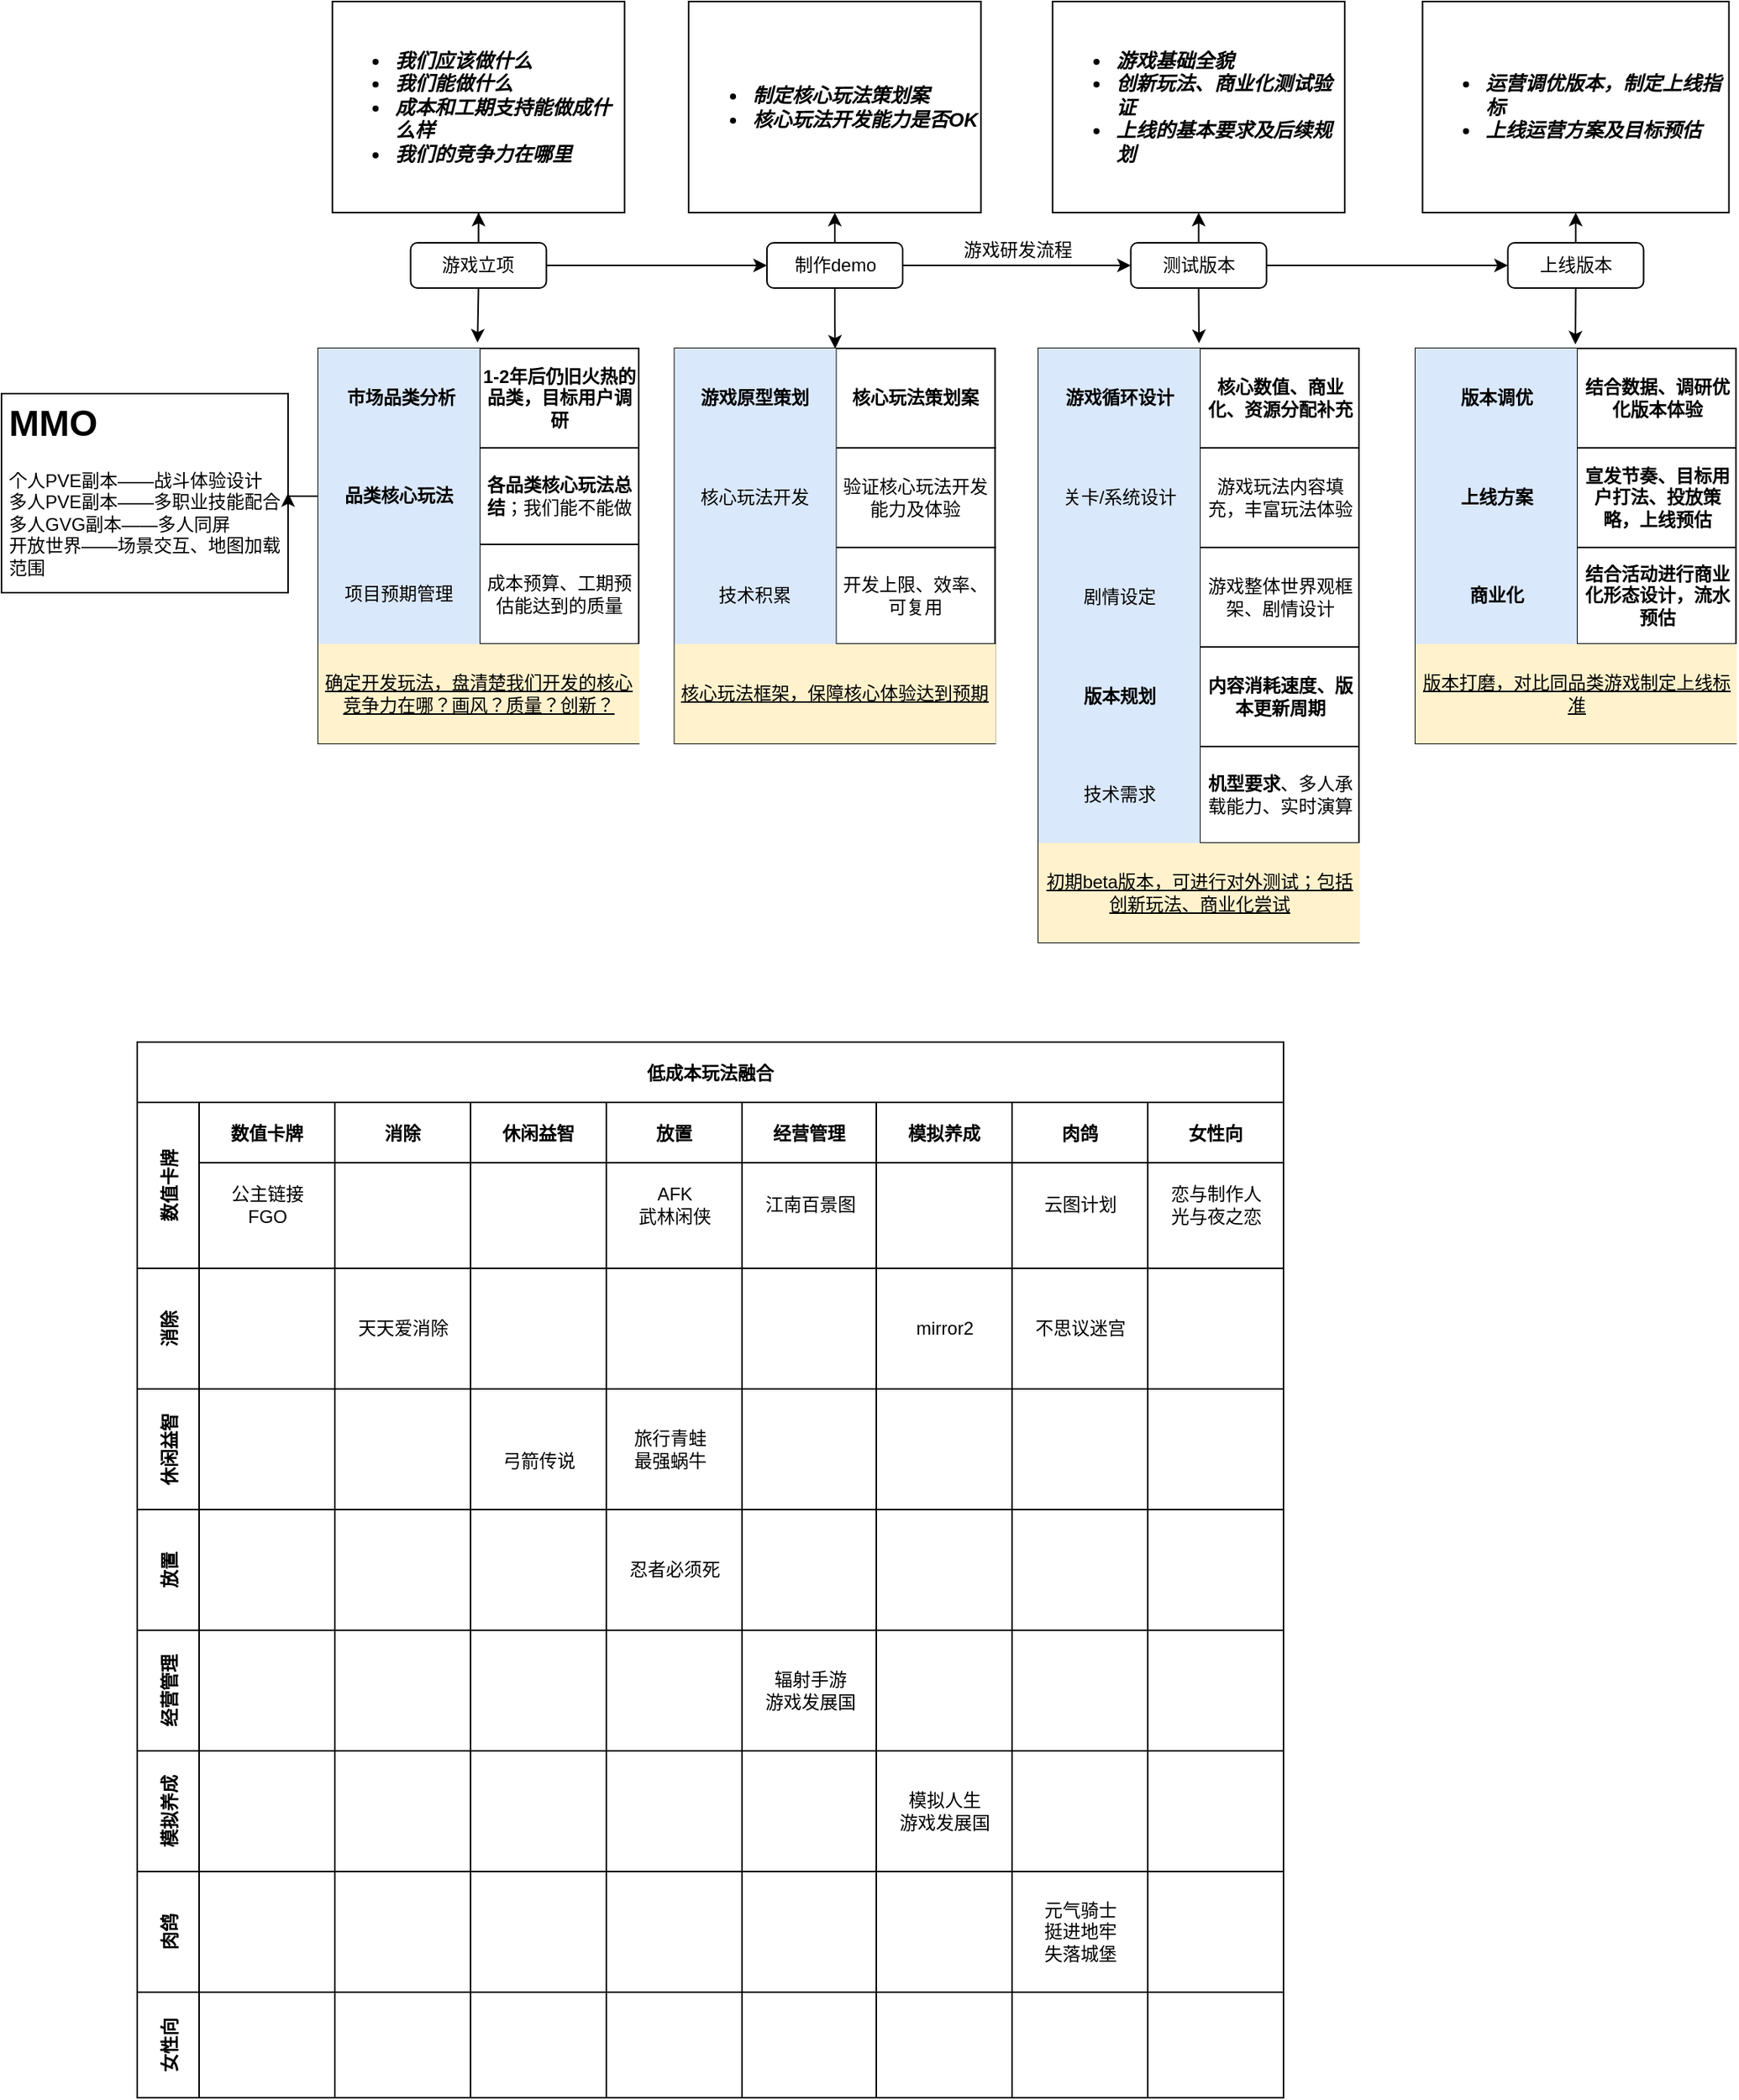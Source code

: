 <mxfile version="17.4.6" type="github">
  <diagram id="2WVnzMi29hjiY_BOukuQ" name="Page-1">
    <mxGraphModel dx="1038" dy="547" grid="1" gridSize="10" guides="1" tooltips="1" connect="1" arrows="0" fold="1" page="1" pageScale="1" pageWidth="1654" pageHeight="2336" math="0" shadow="0">
      <root>
        <mxCell id="0" />
        <mxCell id="1" parent="0" />
        <mxCell id="ogIsCl1URO6krtaQm-VF-1" value="游戏研发流程" style="text;html=1;strokeColor=none;fillColor=none;align=center;verticalAlign=middle;whiteSpace=wrap;rounded=0;" parent="1" vertex="1">
          <mxGeometry x="688.75" y="530" width="90" height="30" as="geometry" />
        </mxCell>
        <mxCell id="ogIsCl1URO6krtaQm-VF-5" value="" style="edgeStyle=orthogonalEdgeStyle;rounded=0;orthogonalLoop=1;jettySize=auto;html=1;" parent="1" source="ogIsCl1URO6krtaQm-VF-2" target="ogIsCl1URO6krtaQm-VF-4" edge="1">
          <mxGeometry relative="1" as="geometry" />
        </mxCell>
        <mxCell id="ogIsCl1URO6krtaQm-VF-36" style="edgeStyle=orthogonalEdgeStyle;rounded=0;orthogonalLoop=1;jettySize=auto;html=1;exitX=0.5;exitY=1;exitDx=0;exitDy=0;entryX=0.497;entryY=-0.058;entryDx=0;entryDy=0;entryPerimeter=0;" parent="1" source="ogIsCl1URO6krtaQm-VF-2" target="ogIsCl1URO6krtaQm-VF-13" edge="1">
          <mxGeometry relative="1" as="geometry" />
        </mxCell>
        <mxCell id="ogIsCl1URO6krtaQm-VF-103" style="edgeStyle=orthogonalEdgeStyle;rounded=0;orthogonalLoop=1;jettySize=auto;html=1;exitX=0.5;exitY=0;exitDx=0;exitDy=0;fontSize=13;" parent="1" source="ogIsCl1URO6krtaQm-VF-2" target="ogIsCl1URO6krtaQm-VF-99" edge="1">
          <mxGeometry relative="1" as="geometry" />
        </mxCell>
        <mxCell id="ogIsCl1URO6krtaQm-VF-2" value="游戏立项" style="rounded=1;whiteSpace=wrap;html=1;" parent="1" vertex="1">
          <mxGeometry x="331.25" y="540" width="90" height="30" as="geometry" />
        </mxCell>
        <mxCell id="ogIsCl1URO6krtaQm-VF-7" value="" style="edgeStyle=orthogonalEdgeStyle;rounded=0;orthogonalLoop=1;jettySize=auto;html=1;" parent="1" source="ogIsCl1URO6krtaQm-VF-4" target="ogIsCl1URO6krtaQm-VF-6" edge="1">
          <mxGeometry relative="1" as="geometry" />
        </mxCell>
        <mxCell id="ogIsCl1URO6krtaQm-VF-96" style="edgeStyle=orthogonalEdgeStyle;rounded=0;orthogonalLoop=1;jettySize=auto;html=1;exitX=0.5;exitY=1;exitDx=0;exitDy=0;entryX=0.501;entryY=0.003;entryDx=0;entryDy=0;entryPerimeter=0;" parent="1" source="ogIsCl1URO6krtaQm-VF-4" target="ogIsCl1URO6krtaQm-VF-55" edge="1">
          <mxGeometry relative="1" as="geometry" />
        </mxCell>
        <mxCell id="ogIsCl1URO6krtaQm-VF-104" style="edgeStyle=orthogonalEdgeStyle;rounded=0;orthogonalLoop=1;jettySize=auto;html=1;exitX=0.5;exitY=0;exitDx=0;exitDy=0;entryX=0.5;entryY=1;entryDx=0;entryDy=0;fontSize=13;" parent="1" source="ogIsCl1URO6krtaQm-VF-4" target="ogIsCl1URO6krtaQm-VF-100" edge="1">
          <mxGeometry relative="1" as="geometry" />
        </mxCell>
        <mxCell id="ogIsCl1URO6krtaQm-VF-4" value="制作demo" style="rounded=1;whiteSpace=wrap;html=1;" parent="1" vertex="1">
          <mxGeometry x="567.5" y="540" width="90" height="30" as="geometry" />
        </mxCell>
        <mxCell id="ogIsCl1URO6krtaQm-VF-9" value="" style="edgeStyle=orthogonalEdgeStyle;rounded=0;orthogonalLoop=1;jettySize=auto;html=1;" parent="1" source="ogIsCl1URO6krtaQm-VF-6" target="ogIsCl1URO6krtaQm-VF-8" edge="1">
          <mxGeometry relative="1" as="geometry" />
        </mxCell>
        <mxCell id="ogIsCl1URO6krtaQm-VF-97" style="edgeStyle=orthogonalEdgeStyle;rounded=0;orthogonalLoop=1;jettySize=auto;html=1;exitX=0.5;exitY=1;exitDx=0;exitDy=0;entryX=0.501;entryY=-0.052;entryDx=0;entryDy=0;entryPerimeter=0;" parent="1" source="ogIsCl1URO6krtaQm-VF-6" target="ogIsCl1URO6krtaQm-VF-59" edge="1">
          <mxGeometry relative="1" as="geometry" />
        </mxCell>
        <mxCell id="ogIsCl1URO6krtaQm-VF-106" style="edgeStyle=orthogonalEdgeStyle;rounded=0;orthogonalLoop=1;jettySize=auto;html=1;exitX=0.5;exitY=0;exitDx=0;exitDy=0;entryX=0.5;entryY=1;entryDx=0;entryDy=0;fontSize=13;" parent="1" source="ogIsCl1URO6krtaQm-VF-6" target="ogIsCl1URO6krtaQm-VF-101" edge="1">
          <mxGeometry relative="1" as="geometry" />
        </mxCell>
        <mxCell id="ogIsCl1URO6krtaQm-VF-6" value="测试版本" style="rounded=1;whiteSpace=wrap;html=1;" parent="1" vertex="1">
          <mxGeometry x="808.75" y="540" width="90" height="30" as="geometry" />
        </mxCell>
        <mxCell id="ogIsCl1URO6krtaQm-VF-98" style="edgeStyle=orthogonalEdgeStyle;rounded=0;orthogonalLoop=1;jettySize=auto;html=1;exitX=0.5;exitY=1;exitDx=0;exitDy=0;entryX=0.499;entryY=-0.039;entryDx=0;entryDy=0;entryPerimeter=0;" parent="1" source="ogIsCl1URO6krtaQm-VF-8" target="ogIsCl1URO6krtaQm-VF-75" edge="1">
          <mxGeometry relative="1" as="geometry" />
        </mxCell>
        <mxCell id="ogIsCl1URO6krtaQm-VF-107" style="edgeStyle=orthogonalEdgeStyle;rounded=0;orthogonalLoop=1;jettySize=auto;html=1;exitX=0.5;exitY=0;exitDx=0;exitDy=0;entryX=0.5;entryY=1;entryDx=0;entryDy=0;fontSize=13;" parent="1" source="ogIsCl1URO6krtaQm-VF-8" target="ogIsCl1URO6krtaQm-VF-102" edge="1">
          <mxGeometry relative="1" as="geometry" />
        </mxCell>
        <mxCell id="ogIsCl1URO6krtaQm-VF-8" value="上线版本" style="rounded=1;whiteSpace=wrap;html=1;" parent="1" vertex="1">
          <mxGeometry x="1058.75" y="540" width="90" height="30" as="geometry" />
        </mxCell>
        <mxCell id="ogIsCl1URO6krtaQm-VF-12" value="" style="shape=table;html=1;whiteSpace=wrap;startSize=0;container=1;collapsible=0;childLayout=tableLayout;gradientColor=none;" parent="1" vertex="1">
          <mxGeometry x="270" y="610" width="212.5" height="262" as="geometry" />
        </mxCell>
        <mxCell id="ogIsCl1URO6krtaQm-VF-13" value="" style="shape=tableRow;horizontal=0;startSize=0;swimlaneHead=0;swimlaneBody=0;top=0;left=0;bottom=0;right=0;collapsible=0;dropTarget=0;fillColor=none;points=[[0,0.5],[1,0.5]];portConstraint=eastwest;" parent="ogIsCl1URO6krtaQm-VF-12" vertex="1">
          <mxGeometry width="212.5" height="66" as="geometry" />
        </mxCell>
        <mxCell id="ogIsCl1URO6krtaQm-VF-14" value="&amp;nbsp;市场品类分析" style="shape=partialRectangle;html=1;whiteSpace=wrap;connectable=0;fillColor=#dae8fc;top=0;left=0;bottom=0;right=0;overflow=hidden;strokeColor=#6c8ebf;fontStyle=1" parent="ogIsCl1URO6krtaQm-VF-13" vertex="1">
          <mxGeometry width="107" height="66" as="geometry">
            <mxRectangle width="107" height="66" as="alternateBounds" />
          </mxGeometry>
        </mxCell>
        <mxCell id="ogIsCl1URO6krtaQm-VF-15" value="1-2年后仍旧火热的品类，目标用户调研" style="shape=partialRectangle;html=1;whiteSpace=wrap;connectable=0;fillColor=none;top=0;left=0;bottom=0;right=0;overflow=hidden;fontStyle=1" parent="ogIsCl1URO6krtaQm-VF-13" vertex="1">
          <mxGeometry x="107" width="106" height="66" as="geometry">
            <mxRectangle width="106" height="66" as="alternateBounds" />
          </mxGeometry>
        </mxCell>
        <mxCell id="ogIsCl1URO6krtaQm-VF-17" value="" style="shape=tableRow;horizontal=0;startSize=0;swimlaneHead=0;swimlaneBody=0;top=0;left=0;bottom=0;right=0;collapsible=0;dropTarget=0;fillColor=none;points=[[0,0.5],[1,0.5]];portConstraint=eastwest;" parent="ogIsCl1URO6krtaQm-VF-12" vertex="1">
          <mxGeometry y="66" width="212.5" height="64" as="geometry" />
        </mxCell>
        <mxCell id="ogIsCl1URO6krtaQm-VF-18" value="&lt;b&gt;品类核心玩法&lt;/b&gt;" style="shape=partialRectangle;html=1;whiteSpace=wrap;connectable=0;fillColor=#dae8fc;top=0;left=0;bottom=0;right=0;overflow=hidden;strokeColor=#6c8ebf;" parent="ogIsCl1URO6krtaQm-VF-17" vertex="1">
          <mxGeometry width="107" height="64" as="geometry">
            <mxRectangle width="107" height="64" as="alternateBounds" />
          </mxGeometry>
        </mxCell>
        <mxCell id="ogIsCl1URO6krtaQm-VF-19" value="&lt;b&gt;各品类核心玩法总结&lt;/b&gt;；我们能不能做" style="shape=partialRectangle;html=1;whiteSpace=wrap;connectable=0;fillColor=none;top=0;left=0;bottom=0;right=0;overflow=hidden;" parent="ogIsCl1URO6krtaQm-VF-17" vertex="1">
          <mxGeometry x="107" width="106" height="64" as="geometry">
            <mxRectangle width="106" height="64" as="alternateBounds" />
          </mxGeometry>
        </mxCell>
        <mxCell id="ogIsCl1URO6krtaQm-VF-51" style="shape=tableRow;horizontal=0;startSize=0;swimlaneHead=0;swimlaneBody=0;top=0;left=0;bottom=0;right=0;collapsible=0;dropTarget=0;fillColor=none;points=[[0,0.5],[1,0.5]];portConstraint=eastwest;" parent="ogIsCl1URO6krtaQm-VF-12" vertex="1">
          <mxGeometry y="130" width="212.5" height="66" as="geometry" />
        </mxCell>
        <mxCell id="ogIsCl1URO6krtaQm-VF-52" value="项目预期管理" style="shape=partialRectangle;html=1;whiteSpace=wrap;connectable=0;fillColor=#dae8fc;top=0;left=0;bottom=0;right=0;overflow=hidden;strokeColor=#6c8ebf;" parent="ogIsCl1URO6krtaQm-VF-51" vertex="1">
          <mxGeometry width="107" height="66" as="geometry">
            <mxRectangle width="107" height="66" as="alternateBounds" />
          </mxGeometry>
        </mxCell>
        <mxCell id="ogIsCl1URO6krtaQm-VF-53" value="成本预算、工期预估能达到的质量" style="shape=partialRectangle;html=1;whiteSpace=wrap;connectable=0;fillColor=none;top=0;left=0;bottom=0;right=0;overflow=hidden;" parent="ogIsCl1URO6krtaQm-VF-51" vertex="1">
          <mxGeometry x="107" width="106" height="66" as="geometry">
            <mxRectangle width="106" height="66" as="alternateBounds" />
          </mxGeometry>
        </mxCell>
        <mxCell id="ogIsCl1URO6krtaQm-VF-47" style="shape=tableRow;horizontal=0;startSize=0;swimlaneHead=0;swimlaneBody=0;top=0;left=0;bottom=0;right=0;collapsible=0;dropTarget=0;fillColor=none;points=[[0,0.5],[1,0.5]];portConstraint=eastwest;" parent="ogIsCl1URO6krtaQm-VF-12" vertex="1">
          <mxGeometry y="196" width="212.5" height="66" as="geometry" />
        </mxCell>
        <mxCell id="ogIsCl1URO6krtaQm-VF-48" value="&lt;u&gt;确定开发玩法，盘清楚我们开发的核心竞争力在哪？画风？质量？创新？&lt;/u&gt;" style="shape=partialRectangle;html=1;whiteSpace=wrap;connectable=0;fillColor=#fff2cc;top=0;left=0;bottom=0;right=0;overflow=hidden;strokeColor=#d6b656;rowspan=1;colspan=2;" parent="ogIsCl1URO6krtaQm-VF-47" vertex="1">
          <mxGeometry width="213" height="66" as="geometry">
            <mxRectangle width="107" height="66" as="alternateBounds" />
          </mxGeometry>
        </mxCell>
        <mxCell id="ogIsCl1URO6krtaQm-VF-49" style="shape=partialRectangle;html=1;whiteSpace=wrap;connectable=0;fillColor=none;top=0;left=0;bottom=0;right=0;overflow=hidden;" parent="ogIsCl1URO6krtaQm-VF-47" vertex="1" visible="0">
          <mxGeometry x="107" width="106" height="66" as="geometry">
            <mxRectangle width="106" height="66" as="alternateBounds" />
          </mxGeometry>
        </mxCell>
        <mxCell id="ogIsCl1URO6krtaQm-VF-37" value="" style="shape=table;html=1;whiteSpace=wrap;startSize=0;container=1;collapsible=0;childLayout=tableLayout;gradientColor=none;" parent="1" vertex="1">
          <mxGeometry x="506.25" y="610" width="212.5" height="262" as="geometry" />
        </mxCell>
        <mxCell id="ogIsCl1URO6krtaQm-VF-55" style="shape=tableRow;horizontal=0;startSize=0;swimlaneHead=0;swimlaneBody=0;top=0;left=0;bottom=0;right=0;collapsible=0;dropTarget=0;fillColor=none;points=[[0,0.5],[1,0.5]];portConstraint=eastwest;" parent="ogIsCl1URO6krtaQm-VF-37" vertex="1">
          <mxGeometry width="212.5" height="66" as="geometry" />
        </mxCell>
        <mxCell id="ogIsCl1URO6krtaQm-VF-56" value="&lt;b&gt;游戏原型策划&lt;/b&gt;" style="shape=partialRectangle;html=1;whiteSpace=wrap;connectable=0;fillColor=#dae8fc;top=0;left=0;bottom=0;right=0;overflow=hidden;strokeColor=#6c8ebf;" parent="ogIsCl1URO6krtaQm-VF-55" vertex="1">
          <mxGeometry width="107" height="66" as="geometry">
            <mxRectangle width="107" height="66" as="alternateBounds" />
          </mxGeometry>
        </mxCell>
        <mxCell id="ogIsCl1URO6krtaQm-VF-57" value="&lt;b&gt;核心玩法策划案&lt;/b&gt;" style="shape=partialRectangle;html=1;whiteSpace=wrap;connectable=0;fillColor=none;top=0;left=0;bottom=0;right=0;overflow=hidden;" parent="ogIsCl1URO6krtaQm-VF-55" vertex="1">
          <mxGeometry x="107" width="106" height="66" as="geometry">
            <mxRectangle width="106" height="66" as="alternateBounds" />
          </mxGeometry>
        </mxCell>
        <mxCell id="ogIsCl1URO6krtaQm-VF-38" value="" style="shape=tableRow;horizontal=0;startSize=0;swimlaneHead=0;swimlaneBody=0;top=0;left=0;bottom=0;right=0;collapsible=0;dropTarget=0;fillColor=none;points=[[0,0.5],[1,0.5]];portConstraint=eastwest;" parent="ogIsCl1URO6krtaQm-VF-37" vertex="1">
          <mxGeometry y="66" width="212.5" height="66" as="geometry" />
        </mxCell>
        <mxCell id="ogIsCl1URO6krtaQm-VF-39" value="核心玩法开发" style="shape=partialRectangle;html=1;whiteSpace=wrap;connectable=0;fillColor=#dae8fc;top=0;left=0;bottom=0;right=0;overflow=hidden;strokeColor=#6c8ebf;" parent="ogIsCl1URO6krtaQm-VF-38" vertex="1">
          <mxGeometry width="107" height="66" as="geometry">
            <mxRectangle width="107" height="66" as="alternateBounds" />
          </mxGeometry>
        </mxCell>
        <mxCell id="ogIsCl1URO6krtaQm-VF-40" value="验证核心玩法开发能力及体验" style="shape=partialRectangle;html=1;whiteSpace=wrap;connectable=0;fillColor=none;top=0;left=0;bottom=0;right=0;overflow=hidden;" parent="ogIsCl1URO6krtaQm-VF-38" vertex="1">
          <mxGeometry x="107" width="106" height="66" as="geometry">
            <mxRectangle width="106" height="66" as="alternateBounds" />
          </mxGeometry>
        </mxCell>
        <mxCell id="ogIsCl1URO6krtaQm-VF-41" value="" style="shape=tableRow;horizontal=0;startSize=0;swimlaneHead=0;swimlaneBody=0;top=0;left=0;bottom=0;right=0;collapsible=0;dropTarget=0;fillColor=none;points=[[0,0.5],[1,0.5]];portConstraint=eastwest;" parent="ogIsCl1URO6krtaQm-VF-37" vertex="1">
          <mxGeometry y="132" width="212.5" height="64" as="geometry" />
        </mxCell>
        <mxCell id="ogIsCl1URO6krtaQm-VF-42" value="技术积累" style="shape=partialRectangle;html=1;whiteSpace=wrap;connectable=0;fillColor=#dae8fc;top=0;left=0;bottom=0;right=0;overflow=hidden;strokeColor=#6c8ebf;" parent="ogIsCl1URO6krtaQm-VF-41" vertex="1">
          <mxGeometry width="107" height="64" as="geometry">
            <mxRectangle width="107" height="64" as="alternateBounds" />
          </mxGeometry>
        </mxCell>
        <mxCell id="ogIsCl1URO6krtaQm-VF-43" value="开发上限、效率、可复用" style="shape=partialRectangle;html=1;whiteSpace=wrap;connectable=0;fillColor=none;top=0;left=0;bottom=0;right=0;overflow=hidden;" parent="ogIsCl1URO6krtaQm-VF-41" vertex="1">
          <mxGeometry x="107" width="106" height="64" as="geometry">
            <mxRectangle width="106" height="64" as="alternateBounds" />
          </mxGeometry>
        </mxCell>
        <mxCell id="ogIsCl1URO6krtaQm-VF-44" value="" style="shape=tableRow;horizontal=0;startSize=0;swimlaneHead=0;swimlaneBody=0;top=0;left=0;bottom=0;right=0;collapsible=0;dropTarget=0;fillColor=none;points=[[0,0.5],[1,0.5]];portConstraint=eastwest;" parent="ogIsCl1URO6krtaQm-VF-37" vertex="1">
          <mxGeometry y="196" width="212.5" height="66" as="geometry" />
        </mxCell>
        <mxCell id="ogIsCl1URO6krtaQm-VF-45" value="&lt;u&gt;核心玩法框架，保障核心体验达到预期&lt;/u&gt;" style="shape=partialRectangle;html=1;whiteSpace=wrap;connectable=0;fillColor=#fff2cc;top=0;left=0;bottom=0;right=0;overflow=hidden;strokeColor=#d6b656;rowspan=1;colspan=2;" parent="ogIsCl1URO6krtaQm-VF-44" vertex="1">
          <mxGeometry width="213" height="66" as="geometry">
            <mxRectangle width="107" height="66" as="alternateBounds" />
          </mxGeometry>
        </mxCell>
        <mxCell id="ogIsCl1URO6krtaQm-VF-46" value="" style="shape=partialRectangle;html=1;whiteSpace=wrap;connectable=0;fillColor=none;top=0;left=0;bottom=0;right=0;overflow=hidden;" parent="ogIsCl1URO6krtaQm-VF-44" vertex="1" visible="0">
          <mxGeometry x="107" width="106" height="66" as="geometry">
            <mxRectangle width="106" height="66" as="alternateBounds" />
          </mxGeometry>
        </mxCell>
        <mxCell id="ogIsCl1URO6krtaQm-VF-58" value="" style="shape=table;html=1;whiteSpace=wrap;startSize=0;container=1;collapsible=0;childLayout=tableLayout;gradientColor=none;" parent="1" vertex="1">
          <mxGeometry x="747.51" y="610" width="212.5" height="394" as="geometry" />
        </mxCell>
        <mxCell id="ogIsCl1URO6krtaQm-VF-59" style="shape=tableRow;horizontal=0;startSize=0;swimlaneHead=0;swimlaneBody=0;top=0;left=0;bottom=0;right=0;collapsible=0;dropTarget=0;fillColor=none;points=[[0,0.5],[1,0.5]];portConstraint=eastwest;fontStyle=1" parent="ogIsCl1URO6krtaQm-VF-58" vertex="1">
          <mxGeometry width="212.5" height="66" as="geometry" />
        </mxCell>
        <mxCell id="ogIsCl1URO6krtaQm-VF-60" value="&lt;b&gt;游戏循环设计&lt;/b&gt;" style="shape=partialRectangle;html=1;whiteSpace=wrap;connectable=0;fillColor=#dae8fc;top=0;left=0;bottom=0;right=0;overflow=hidden;strokeColor=#6c8ebf;" parent="ogIsCl1URO6krtaQm-VF-59" vertex="1">
          <mxGeometry width="107" height="66" as="geometry">
            <mxRectangle width="107" height="66" as="alternateBounds" />
          </mxGeometry>
        </mxCell>
        <mxCell id="ogIsCl1URO6krtaQm-VF-61" value="&lt;b&gt;核心数值、商业化、资源分配补充&lt;/b&gt;" style="shape=partialRectangle;html=1;whiteSpace=wrap;connectable=0;fillColor=none;top=0;left=0;bottom=0;right=0;overflow=hidden;" parent="ogIsCl1URO6krtaQm-VF-59" vertex="1">
          <mxGeometry x="107" width="106" height="66" as="geometry">
            <mxRectangle width="106" height="66" as="alternateBounds" />
          </mxGeometry>
        </mxCell>
        <mxCell id="jGIM9rKtjmwTjKUxYOIV-2" style="shape=tableRow;horizontal=0;startSize=0;swimlaneHead=0;swimlaneBody=0;top=0;left=0;bottom=0;right=0;collapsible=0;dropTarget=0;fillColor=none;points=[[0,0.5],[1,0.5]];portConstraint=eastwest;fontStyle=1" parent="ogIsCl1URO6krtaQm-VF-58" vertex="1">
          <mxGeometry y="66" width="212.5" height="66" as="geometry" />
        </mxCell>
        <mxCell id="jGIM9rKtjmwTjKUxYOIV-3" value="关卡/系统设计" style="shape=partialRectangle;html=1;whiteSpace=wrap;connectable=0;fillColor=#dae8fc;top=0;left=0;bottom=0;right=0;overflow=hidden;strokeColor=#6c8ebf;" parent="jGIM9rKtjmwTjKUxYOIV-2" vertex="1">
          <mxGeometry width="107" height="66" as="geometry">
            <mxRectangle width="107" height="66" as="alternateBounds" />
          </mxGeometry>
        </mxCell>
        <mxCell id="jGIM9rKtjmwTjKUxYOIV-4" value="游戏玩法内容填充，丰富玩法体验" style="shape=partialRectangle;html=1;whiteSpace=wrap;connectable=0;fillColor=none;top=0;left=0;bottom=0;right=0;overflow=hidden;" parent="jGIM9rKtjmwTjKUxYOIV-2" vertex="1">
          <mxGeometry x="107" width="106" height="66" as="geometry">
            <mxRectangle width="106" height="66" as="alternateBounds" />
          </mxGeometry>
        </mxCell>
        <mxCell id="ogIsCl1URO6krtaQm-VF-71" style="shape=tableRow;horizontal=0;startSize=0;swimlaneHead=0;swimlaneBody=0;top=0;left=0;bottom=0;right=0;collapsible=0;dropTarget=0;fillColor=none;points=[[0,0.5],[1,0.5]];portConstraint=eastwest;" parent="ogIsCl1URO6krtaQm-VF-58" vertex="1">
          <mxGeometry y="132" width="212.5" height="66" as="geometry" />
        </mxCell>
        <mxCell id="ogIsCl1URO6krtaQm-VF-72" value="剧情设定" style="shape=partialRectangle;html=1;whiteSpace=wrap;connectable=0;fillColor=#dae8fc;top=0;left=0;bottom=0;right=0;overflow=hidden;strokeColor=#6c8ebf;" parent="ogIsCl1URO6krtaQm-VF-71" vertex="1">
          <mxGeometry width="107" height="66" as="geometry">
            <mxRectangle width="107" height="66" as="alternateBounds" />
          </mxGeometry>
        </mxCell>
        <mxCell id="ogIsCl1URO6krtaQm-VF-73" value="游戏整体世界观框架、剧情设计" style="shape=partialRectangle;html=1;whiteSpace=wrap;connectable=0;fillColor=none;top=0;left=0;bottom=0;right=0;overflow=hidden;" parent="ogIsCl1URO6krtaQm-VF-71" vertex="1">
          <mxGeometry x="107" width="106" height="66" as="geometry">
            <mxRectangle width="106" height="66" as="alternateBounds" />
          </mxGeometry>
        </mxCell>
        <mxCell id="ogIsCl1URO6krtaQm-VF-62" value="" style="shape=tableRow;horizontal=0;startSize=0;swimlaneHead=0;swimlaneBody=0;top=0;left=0;bottom=0;right=0;collapsible=0;dropTarget=0;fillColor=none;points=[[0,0.5],[1,0.5]];portConstraint=eastwest;" parent="ogIsCl1URO6krtaQm-VF-58" vertex="1">
          <mxGeometry y="198" width="212.5" height="66" as="geometry" />
        </mxCell>
        <mxCell id="ogIsCl1URO6krtaQm-VF-63" value="&lt;b&gt;版本规划&lt;/b&gt;" style="shape=partialRectangle;html=1;whiteSpace=wrap;connectable=0;fillColor=#dae8fc;top=0;left=0;bottom=0;right=0;overflow=hidden;strokeColor=#6c8ebf;" parent="ogIsCl1URO6krtaQm-VF-62" vertex="1">
          <mxGeometry width="107" height="66" as="geometry">
            <mxRectangle width="107" height="66" as="alternateBounds" />
          </mxGeometry>
        </mxCell>
        <mxCell id="ogIsCl1URO6krtaQm-VF-64" value="&lt;b&gt;内容消耗速度、版本更新周期&lt;/b&gt;" style="shape=partialRectangle;html=1;whiteSpace=wrap;connectable=0;fillColor=none;top=0;left=0;bottom=0;right=0;overflow=hidden;" parent="ogIsCl1URO6krtaQm-VF-62" vertex="1">
          <mxGeometry x="107" width="106" height="66" as="geometry">
            <mxRectangle width="106" height="66" as="alternateBounds" />
          </mxGeometry>
        </mxCell>
        <mxCell id="ogIsCl1URO6krtaQm-VF-65" value="" style="shape=tableRow;horizontal=0;startSize=0;swimlaneHead=0;swimlaneBody=0;top=0;left=0;bottom=0;right=0;collapsible=0;dropTarget=0;fillColor=none;points=[[0,0.5],[1,0.5]];portConstraint=eastwest;" parent="ogIsCl1URO6krtaQm-VF-58" vertex="1">
          <mxGeometry y="264" width="212.5" height="64" as="geometry" />
        </mxCell>
        <mxCell id="ogIsCl1URO6krtaQm-VF-66" value="技术需求" style="shape=partialRectangle;html=1;whiteSpace=wrap;connectable=0;fillColor=#dae8fc;top=0;left=0;bottom=0;right=0;overflow=hidden;strokeColor=#6c8ebf;" parent="ogIsCl1URO6krtaQm-VF-65" vertex="1">
          <mxGeometry width="107" height="64" as="geometry">
            <mxRectangle width="107" height="64" as="alternateBounds" />
          </mxGeometry>
        </mxCell>
        <mxCell id="ogIsCl1URO6krtaQm-VF-67" value="&lt;b&gt;机型要求&lt;/b&gt;、多人承载能力、实时演算" style="shape=partialRectangle;html=1;whiteSpace=wrap;connectable=0;fillColor=none;top=0;left=0;bottom=0;right=0;overflow=hidden;" parent="ogIsCl1URO6krtaQm-VF-65" vertex="1">
          <mxGeometry x="107" width="106" height="64" as="geometry">
            <mxRectangle width="106" height="64" as="alternateBounds" />
          </mxGeometry>
        </mxCell>
        <mxCell id="ogIsCl1URO6krtaQm-VF-68" value="" style="shape=tableRow;horizontal=0;startSize=0;swimlaneHead=0;swimlaneBody=0;top=0;left=0;bottom=0;right=0;collapsible=0;dropTarget=0;fillColor=none;points=[[0,0.5],[1,0.5]];portConstraint=eastwest;" parent="ogIsCl1URO6krtaQm-VF-58" vertex="1">
          <mxGeometry y="328" width="212.5" height="66" as="geometry" />
        </mxCell>
        <mxCell id="ogIsCl1URO6krtaQm-VF-69" value="&lt;u&gt;初期beta版本，可进行对外测试；包括创新玩法、商业化尝试&lt;/u&gt;" style="shape=partialRectangle;html=1;whiteSpace=wrap;connectable=0;fillColor=#fff2cc;top=0;left=0;bottom=0;right=0;overflow=hidden;strokeColor=#d6b656;rowspan=1;colspan=2;" parent="ogIsCl1URO6krtaQm-VF-68" vertex="1">
          <mxGeometry width="213" height="66" as="geometry">
            <mxRectangle width="107" height="66" as="alternateBounds" />
          </mxGeometry>
        </mxCell>
        <mxCell id="ogIsCl1URO6krtaQm-VF-70" value="" style="shape=partialRectangle;html=1;whiteSpace=wrap;connectable=0;fillColor=none;top=0;left=0;bottom=0;right=0;overflow=hidden;" parent="ogIsCl1URO6krtaQm-VF-68" vertex="1" visible="0">
          <mxGeometry x="107" width="106" height="66" as="geometry">
            <mxRectangle width="106" height="66" as="alternateBounds" />
          </mxGeometry>
        </mxCell>
        <mxCell id="ogIsCl1URO6krtaQm-VF-74" value="" style="shape=table;html=1;whiteSpace=wrap;startSize=0;container=1;collapsible=0;childLayout=tableLayout;gradientColor=none;" parent="1" vertex="1">
          <mxGeometry x="997.5" y="610" width="212.5" height="262" as="geometry" />
        </mxCell>
        <mxCell id="ogIsCl1URO6krtaQm-VF-75" style="shape=tableRow;horizontal=0;startSize=0;swimlaneHead=0;swimlaneBody=0;top=0;left=0;bottom=0;right=0;collapsible=0;dropTarget=0;fillColor=none;points=[[0,0.5],[1,0.5]];portConstraint=eastwest;" parent="ogIsCl1URO6krtaQm-VF-74" vertex="1">
          <mxGeometry width="212.5" height="66" as="geometry" />
        </mxCell>
        <mxCell id="ogIsCl1URO6krtaQm-VF-76" value="&lt;b&gt;版本调优&lt;/b&gt;" style="shape=partialRectangle;html=1;whiteSpace=wrap;connectable=0;fillColor=#dae8fc;top=0;left=0;bottom=0;right=0;overflow=hidden;strokeColor=#6c8ebf;" parent="ogIsCl1URO6krtaQm-VF-75" vertex="1">
          <mxGeometry width="107" height="66" as="geometry">
            <mxRectangle width="107" height="66" as="alternateBounds" />
          </mxGeometry>
        </mxCell>
        <mxCell id="ogIsCl1URO6krtaQm-VF-77" value="&lt;b&gt;结合数据、调研优化版本体验&lt;/b&gt;" style="shape=partialRectangle;html=1;whiteSpace=wrap;connectable=0;fillColor=none;top=0;left=0;bottom=0;right=0;overflow=hidden;" parent="ogIsCl1URO6krtaQm-VF-75" vertex="1">
          <mxGeometry x="107" width="106" height="66" as="geometry">
            <mxRectangle width="106" height="66" as="alternateBounds" />
          </mxGeometry>
        </mxCell>
        <mxCell id="ogIsCl1URO6krtaQm-VF-81" value="" style="shape=tableRow;horizontal=0;startSize=0;swimlaneHead=0;swimlaneBody=0;top=0;left=0;bottom=0;right=0;collapsible=0;dropTarget=0;fillColor=none;points=[[0,0.5],[1,0.5]];portConstraint=eastwest;" parent="ogIsCl1URO6krtaQm-VF-74" vertex="1">
          <mxGeometry y="66" width="212.5" height="66" as="geometry" />
        </mxCell>
        <mxCell id="ogIsCl1URO6krtaQm-VF-82" value="&lt;b&gt;上线方案&lt;/b&gt;" style="shape=partialRectangle;html=1;whiteSpace=wrap;connectable=0;fillColor=#dae8fc;top=0;left=0;bottom=0;right=0;overflow=hidden;strokeColor=#6c8ebf;" parent="ogIsCl1URO6krtaQm-VF-81" vertex="1">
          <mxGeometry width="107" height="66" as="geometry">
            <mxRectangle width="107" height="66" as="alternateBounds" />
          </mxGeometry>
        </mxCell>
        <mxCell id="ogIsCl1URO6krtaQm-VF-83" value="&lt;b&gt;宣发节奏、目标用户打法、投放策略，上线预估&lt;/b&gt;" style="shape=partialRectangle;html=1;whiteSpace=wrap;connectable=0;fillColor=none;top=0;left=0;bottom=0;right=0;overflow=hidden;" parent="ogIsCl1URO6krtaQm-VF-81" vertex="1">
          <mxGeometry x="107" width="106" height="66" as="geometry">
            <mxRectangle width="106" height="66" as="alternateBounds" />
          </mxGeometry>
        </mxCell>
        <mxCell id="ogIsCl1URO6krtaQm-VF-84" value="" style="shape=tableRow;horizontal=0;startSize=0;swimlaneHead=0;swimlaneBody=0;top=0;left=0;bottom=0;right=0;collapsible=0;dropTarget=0;fillColor=none;points=[[0,0.5],[1,0.5]];portConstraint=eastwest;" parent="ogIsCl1URO6krtaQm-VF-74" vertex="1">
          <mxGeometry y="132" width="212.5" height="64" as="geometry" />
        </mxCell>
        <mxCell id="ogIsCl1URO6krtaQm-VF-85" value="&lt;b&gt;商业化&lt;/b&gt;" style="shape=partialRectangle;html=1;whiteSpace=wrap;connectable=0;fillColor=#dae8fc;top=0;left=0;bottom=0;right=0;overflow=hidden;strokeColor=#6c8ebf;" parent="ogIsCl1URO6krtaQm-VF-84" vertex="1">
          <mxGeometry width="107" height="64" as="geometry">
            <mxRectangle width="107" height="64" as="alternateBounds" />
          </mxGeometry>
        </mxCell>
        <mxCell id="ogIsCl1URO6krtaQm-VF-86" value="&lt;b&gt;结合活动进行商业化形态设计，流水预估&lt;/b&gt;" style="shape=partialRectangle;html=1;whiteSpace=wrap;connectable=0;fillColor=none;top=0;left=0;bottom=0;right=0;overflow=hidden;" parent="ogIsCl1URO6krtaQm-VF-84" vertex="1">
          <mxGeometry x="107" width="106" height="64" as="geometry">
            <mxRectangle width="106" height="64" as="alternateBounds" />
          </mxGeometry>
        </mxCell>
        <mxCell id="ogIsCl1URO6krtaQm-VF-87" value="" style="shape=tableRow;horizontal=0;startSize=0;swimlaneHead=0;swimlaneBody=0;top=0;left=0;bottom=0;right=0;collapsible=0;dropTarget=0;fillColor=none;points=[[0,0.5],[1,0.5]];portConstraint=eastwest;" parent="ogIsCl1URO6krtaQm-VF-74" vertex="1">
          <mxGeometry y="196" width="212.5" height="66" as="geometry" />
        </mxCell>
        <mxCell id="ogIsCl1URO6krtaQm-VF-88" value="&lt;u&gt;版本打磨，对比同品类游戏制定上线标准&lt;/u&gt;" style="shape=partialRectangle;html=1;whiteSpace=wrap;connectable=0;fillColor=#fff2cc;top=0;left=0;bottom=0;right=0;overflow=hidden;strokeColor=#d6b656;rowspan=1;colspan=2;" parent="ogIsCl1URO6krtaQm-VF-87" vertex="1">
          <mxGeometry width="213" height="66" as="geometry">
            <mxRectangle width="107" height="66" as="alternateBounds" />
          </mxGeometry>
        </mxCell>
        <mxCell id="ogIsCl1URO6krtaQm-VF-89" value="" style="shape=partialRectangle;html=1;whiteSpace=wrap;connectable=0;fillColor=none;top=0;left=0;bottom=0;right=0;overflow=hidden;" parent="ogIsCl1URO6krtaQm-VF-87" vertex="1" visible="0">
          <mxGeometry x="107" width="106" height="66" as="geometry">
            <mxRectangle width="106" height="66" as="alternateBounds" />
          </mxGeometry>
        </mxCell>
        <mxCell id="ogIsCl1URO6krtaQm-VF-99" value="&lt;ul style=&quot;font-size: 13px&quot;&gt;&lt;li style=&quot;font-size: 13px&quot;&gt;我们应该做什么&lt;/li&gt;&lt;li style=&quot;font-size: 13px&quot;&gt;我们能做什么&lt;/li&gt;&lt;li style=&quot;font-size: 13px&quot;&gt;&lt;span&gt;成本和工期支持能做成什么样&lt;/span&gt;&lt;br&gt;&lt;/li&gt;&lt;li&gt;我们的竞争力在哪里&lt;/li&gt;&lt;/ul&gt;" style="text;strokeColor=default;fillColor=none;html=1;whiteSpace=wrap;verticalAlign=middle;overflow=hidden;fontSize=13;fontStyle=3" parent="1" vertex="1">
          <mxGeometry x="279.38" y="380" width="193.75" height="140" as="geometry" />
        </mxCell>
        <mxCell id="ogIsCl1URO6krtaQm-VF-100" value="&lt;ul style=&quot;font-size: 13px;&quot;&gt;&lt;li style=&quot;font-size: 13px;&quot;&gt;制定核心玩法策划案&lt;/li&gt;&lt;li style=&quot;font-size: 13px;&quot;&gt;核心玩法开发能力是否OK&lt;/li&gt;&lt;/ul&gt;" style="text;strokeColor=default;fillColor=none;html=1;whiteSpace=wrap;verticalAlign=middle;overflow=hidden;fontSize=13;fontStyle=3" parent="1" vertex="1">
          <mxGeometry x="515.62" y="380" width="193.75" height="140" as="geometry" />
        </mxCell>
        <mxCell id="ogIsCl1URO6krtaQm-VF-101" value="&lt;ul style=&quot;font-size: 13px;&quot;&gt;&lt;li style=&quot;font-size: 13px;&quot;&gt;游戏基础全貌&lt;/li&gt;&lt;li style=&quot;font-size: 13px;&quot;&gt;&lt;span style=&quot;font-size: 13px;&quot;&gt;创新玩法、商业化测试验证&lt;/span&gt;&lt;br style=&quot;font-size: 13px;&quot;&gt;&lt;/li&gt;&lt;li style=&quot;font-size: 13px;&quot;&gt;&lt;span style=&quot;font-size: 13px;&quot;&gt;上线的基本要求及后续规划&lt;/span&gt;&lt;/li&gt;&lt;/ul&gt;" style="text;strokeColor=default;fillColor=none;html=1;whiteSpace=wrap;verticalAlign=middle;overflow=hidden;fontSize=13;fontStyle=3" parent="1" vertex="1">
          <mxGeometry x="756.88" y="380" width="193.75" height="140" as="geometry" />
        </mxCell>
        <mxCell id="ogIsCl1URO6krtaQm-VF-102" value="&lt;ul style=&quot;font-size: 13px;&quot;&gt;&lt;li style=&quot;font-size: 13px;&quot;&gt;运营调优版本，制定上线指标&lt;/li&gt;&lt;li style=&quot;font-size: 13px;&quot;&gt;上线运营方案及目标预估&lt;/li&gt;&lt;/ul&gt;" style="text;strokeColor=default;fillColor=none;html=1;whiteSpace=wrap;verticalAlign=middle;overflow=hidden;fontSize=13;fontStyle=3" parent="1" vertex="1">
          <mxGeometry x="1002.19" y="380" width="203.12" height="140" as="geometry" />
        </mxCell>
        <mxCell id="jGIM9rKtjmwTjKUxYOIV-10" value="&lt;h1&gt;&lt;span&gt;MMO&lt;/span&gt;&lt;/h1&gt;&lt;div&gt;&lt;span&gt;个人PVE副本——战斗体验设计&lt;/span&gt;&lt;/div&gt;&lt;div&gt;&lt;span&gt;多人PVE副本——多职业技能配合&lt;/span&gt;&lt;/div&gt;&lt;div&gt;&lt;span&gt;多人GVG副本——多人同屏&lt;/span&gt;&lt;/div&gt;&lt;div&gt;开放世界——场景交互、地图加载范围&lt;/div&gt;&lt;div&gt;&lt;span&gt;&lt;br&gt;&lt;/span&gt;&lt;/div&gt;" style="text;html=1;strokeColor=default;fillColor=none;spacing=5;spacingTop=-20;whiteSpace=wrap;overflow=hidden;rounded=0;" parent="1" vertex="1">
          <mxGeometry x="60" y="640" width="190" height="132" as="geometry" />
        </mxCell>
        <mxCell id="jGIM9rKtjmwTjKUxYOIV-13" style="edgeStyle=orthogonalEdgeStyle;rounded=0;orthogonalLoop=1;jettySize=auto;html=1;exitX=0;exitY=0.5;exitDx=0;exitDy=0;entryX=1;entryY=0.5;entryDx=0;entryDy=0;" parent="1" source="ogIsCl1URO6krtaQm-VF-17" target="jGIM9rKtjmwTjKUxYOIV-10" edge="1">
          <mxGeometry relative="1" as="geometry" />
        </mxCell>
        <mxCell id="b5rofySzzJEBpdanW92z-2" value="低成本玩法融合" style="shape=table;childLayout=tableLayout;startSize=40;collapsible=0;recursiveResize=0;expand=0;fontStyle=1;" vertex="1" parent="1">
          <mxGeometry x="150" y="1070" width="760" height="700" as="geometry" />
        </mxCell>
        <mxCell id="b5rofySzzJEBpdanW92z-3" value="数值卡牌" style="shape=tableRow;horizontal=0;startSize=41;swimlaneHead=0;swimlaneBody=0;top=0;left=0;bottom=0;right=0;dropTarget=0;fillColor=none;collapsible=0;recursiveResize=0;expand=0;fontStyle=1;" vertex="1" parent="b5rofySzzJEBpdanW92z-2">
          <mxGeometry y="40" width="760" height="110" as="geometry" />
        </mxCell>
        <mxCell id="b5rofySzzJEBpdanW92z-4" value="数值卡牌" style="swimlane;swimlaneHead=0;swimlaneBody=0;fontStyle=0;connectable=0;fillColor=none;startSize=40;collapsible=0;recursiveResize=0;expand=0;fontStyle=1;" vertex="1" parent="b5rofySzzJEBpdanW92z-3">
          <mxGeometry x="41" width="90" height="110" as="geometry">
            <mxRectangle width="90" height="110" as="alternateBounds" />
          </mxGeometry>
        </mxCell>
        <mxCell id="b5rofySzzJEBpdanW92z-84" value="公主链接&lt;br&gt;FGO" style="text;html=1;align=center;verticalAlign=middle;resizable=0;points=[];autosize=1;strokeColor=none;fillColor=none;" vertex="1" parent="b5rofySzzJEBpdanW92z-4">
          <mxGeometry x="15" y="53" width="60" height="30" as="geometry" />
        </mxCell>
        <mxCell id="b5rofySzzJEBpdanW92z-5" value="消除" style="swimlane;swimlaneHead=0;swimlaneBody=0;fontStyle=0;connectable=0;fillColor=none;startSize=40;collapsible=0;recursiveResize=0;expand=0;fontStyle=1;" vertex="1" parent="b5rofySzzJEBpdanW92z-3">
          <mxGeometry x="131" width="90" height="110" as="geometry">
            <mxRectangle width="90" height="110" as="alternateBounds" />
          </mxGeometry>
        </mxCell>
        <mxCell id="b5rofySzzJEBpdanW92z-6" value="休闲益智" style="swimlane;swimlaneHead=0;swimlaneBody=0;fontStyle=0;connectable=0;fillColor=none;startSize=40;collapsible=0;recursiveResize=0;expand=0;fontStyle=1;" vertex="1" parent="b5rofySzzJEBpdanW92z-3">
          <mxGeometry x="221" width="90" height="110" as="geometry">
            <mxRectangle width="90" height="110" as="alternateBounds" />
          </mxGeometry>
        </mxCell>
        <mxCell id="b5rofySzzJEBpdanW92z-31" value="放置" style="swimlane;swimlaneHead=0;swimlaneBody=0;fontStyle=0;connectable=0;fillColor=none;startSize=40;collapsible=0;recursiveResize=0;expand=0;fontStyle=1;" vertex="1" parent="b5rofySzzJEBpdanW92z-3">
          <mxGeometry x="311" width="90" height="110" as="geometry">
            <mxRectangle width="90" height="110" as="alternateBounds" />
          </mxGeometry>
        </mxCell>
        <mxCell id="b5rofySzzJEBpdanW92z-85" value="AFK&lt;br&gt;武林闲侠" style="text;html=1;align=center;verticalAlign=middle;resizable=0;points=[];autosize=1;strokeColor=none;fillColor=none;" vertex="1" parent="b5rofySzzJEBpdanW92z-31">
          <mxGeometry x="15" y="53" width="60" height="30" as="geometry" />
        </mxCell>
        <mxCell id="b5rofySzzJEBpdanW92z-28" value="经营管理" style="swimlane;swimlaneHead=0;swimlaneBody=0;fontStyle=0;connectable=0;fillColor=none;startSize=40;collapsible=0;recursiveResize=0;expand=0;fontStyle=1;" vertex="1" parent="b5rofySzzJEBpdanW92z-3">
          <mxGeometry x="401" width="89" height="110" as="geometry">
            <mxRectangle width="89" height="110" as="alternateBounds" />
          </mxGeometry>
        </mxCell>
        <mxCell id="b5rofySzzJEBpdanW92z-89" value="江南百景图" style="text;html=1;align=center;verticalAlign=middle;resizable=0;points=[];autosize=1;strokeColor=none;fillColor=none;" vertex="1" parent="b5rofySzzJEBpdanW92z-28">
          <mxGeometry x="4.5" y="58" width="80" height="20" as="geometry" />
        </mxCell>
        <mxCell id="b5rofySzzJEBpdanW92z-25" value="模拟养成" style="swimlane;swimlaneHead=0;swimlaneBody=0;fontStyle=0;connectable=0;fillColor=none;startSize=40;collapsible=0;recursiveResize=0;expand=0;fontStyle=1;" vertex="1" parent="b5rofySzzJEBpdanW92z-3">
          <mxGeometry x="490" width="90" height="110" as="geometry">
            <mxRectangle width="90" height="110" as="alternateBounds" />
          </mxGeometry>
        </mxCell>
        <mxCell id="b5rofySzzJEBpdanW92z-22" value="肉鸽" style="swimlane;swimlaneHead=0;swimlaneBody=0;fontStyle=0;connectable=0;fillColor=none;startSize=40;collapsible=0;recursiveResize=0;expand=0;fontStyle=1;" vertex="1" parent="b5rofySzzJEBpdanW92z-3">
          <mxGeometry x="580" width="90" height="110" as="geometry">
            <mxRectangle width="90" height="110" as="alternateBounds" />
          </mxGeometry>
        </mxCell>
        <mxCell id="b5rofySzzJEBpdanW92z-87" value="云图计划&lt;br&gt;" style="text;html=1;align=center;verticalAlign=middle;resizable=0;points=[];autosize=1;strokeColor=none;fillColor=none;" vertex="1" parent="b5rofySzzJEBpdanW92z-22">
          <mxGeometry x="15" y="58" width="60" height="20" as="geometry" />
        </mxCell>
        <mxCell id="b5rofySzzJEBpdanW92z-19" value="女性向" style="swimlane;swimlaneHead=0;swimlaneBody=0;fontStyle=0;connectable=0;fillColor=none;startSize=40;collapsible=0;recursiveResize=0;expand=0;fontStyle=1;" vertex="1" parent="b5rofySzzJEBpdanW92z-3">
          <mxGeometry x="670" width="90" height="110" as="geometry">
            <mxRectangle width="90" height="110" as="alternateBounds" />
          </mxGeometry>
        </mxCell>
        <mxCell id="b5rofySzzJEBpdanW92z-88" value="恋与制作人&lt;br&gt;光与夜之恋" style="text;html=1;align=center;verticalAlign=middle;resizable=0;points=[];autosize=1;strokeColor=none;fillColor=none;" vertex="1" parent="b5rofySzzJEBpdanW92z-19">
          <mxGeometry x="5" y="53" width="80" height="30" as="geometry" />
        </mxCell>
        <mxCell id="b5rofySzzJEBpdanW92z-7" value="消除" style="shape=tableRow;horizontal=0;startSize=41;swimlaneHead=0;swimlaneBody=0;top=0;left=0;bottom=0;right=0;dropTarget=0;fillColor=none;collapsible=0;recursiveResize=0;expand=0;fontStyle=1;" vertex="1" parent="b5rofySzzJEBpdanW92z-2">
          <mxGeometry y="150" width="760" height="80" as="geometry" />
        </mxCell>
        <mxCell id="b5rofySzzJEBpdanW92z-8" value="" style="swimlane;swimlaneHead=0;swimlaneBody=0;fontStyle=0;connectable=0;fillColor=#a20025;startSize=0;collapsible=0;recursiveResize=0;expand=0;fontStyle=1;glass=0;shadow=1;swimlaneFillColor=none;fontColor=#ffffff;strokeColor=#6F0000;labelBackgroundColor=none;textOpacity=60;container=0;part=0;dashed=1;" vertex="1" parent="b5rofySzzJEBpdanW92z-7">
          <mxGeometry x="41" width="90" height="80" as="geometry">
            <mxRectangle width="90" height="80" as="alternateBounds" />
          </mxGeometry>
        </mxCell>
        <mxCell id="b5rofySzzJEBpdanW92z-9" value="" style="swimlane;swimlaneHead=0;swimlaneBody=0;fontStyle=0;connectable=0;fillColor=none;startSize=0;collapsible=0;recursiveResize=0;expand=0;fontStyle=1;" vertex="1" parent="b5rofySzzJEBpdanW92z-7">
          <mxGeometry x="131" width="90" height="80" as="geometry">
            <mxRectangle width="90" height="80" as="alternateBounds" />
          </mxGeometry>
        </mxCell>
        <mxCell id="b5rofySzzJEBpdanW92z-86" value="天天爱消除" style="text;html=1;align=center;verticalAlign=middle;resizable=0;points=[];autosize=1;strokeColor=none;fillColor=none;" vertex="1" parent="b5rofySzzJEBpdanW92z-9">
          <mxGeometry x="5" y="30" width="80" height="20" as="geometry" />
        </mxCell>
        <mxCell id="b5rofySzzJEBpdanW92z-10" value="" style="swimlane;swimlaneHead=0;swimlaneBody=0;fontStyle=0;connectable=0;fillColor=none;startSize=0;collapsible=0;recursiveResize=0;expand=0;fontStyle=1;" vertex="1" parent="b5rofySzzJEBpdanW92z-7">
          <mxGeometry x="221" width="90" height="80" as="geometry">
            <mxRectangle width="90" height="80" as="alternateBounds" />
          </mxGeometry>
        </mxCell>
        <mxCell id="b5rofySzzJEBpdanW92z-32" style="swimlane;swimlaneHead=0;swimlaneBody=0;fontStyle=0;connectable=0;fillColor=none;startSize=0;collapsible=0;recursiveResize=0;expand=0;fontStyle=1;" vertex="1" parent="b5rofySzzJEBpdanW92z-7">
          <mxGeometry x="311" width="90" height="80" as="geometry">
            <mxRectangle width="90" height="80" as="alternateBounds" />
          </mxGeometry>
        </mxCell>
        <mxCell id="b5rofySzzJEBpdanW92z-29" style="swimlane;swimlaneHead=0;swimlaneBody=0;fontStyle=0;connectable=0;fillColor=none;startSize=0;collapsible=0;recursiveResize=0;expand=0;fontStyle=1;" vertex="1" parent="b5rofySzzJEBpdanW92z-7">
          <mxGeometry x="401" width="89" height="80" as="geometry">
            <mxRectangle width="89" height="80" as="alternateBounds" />
          </mxGeometry>
        </mxCell>
        <mxCell id="b5rofySzzJEBpdanW92z-26" style="swimlane;swimlaneHead=0;swimlaneBody=0;fontStyle=0;connectable=0;fillColor=none;startSize=0;collapsible=0;recursiveResize=0;expand=0;fontStyle=1;" vertex="1" parent="b5rofySzzJEBpdanW92z-7">
          <mxGeometry x="490" width="90" height="80" as="geometry">
            <mxRectangle width="90" height="80" as="alternateBounds" />
          </mxGeometry>
        </mxCell>
        <mxCell id="b5rofySzzJEBpdanW92z-94" value="mirror2" style="text;html=1;align=center;verticalAlign=middle;resizable=0;points=[];autosize=1;strokeColor=none;fillColor=none;" vertex="1" parent="b5rofySzzJEBpdanW92z-26">
          <mxGeometry x="20" y="30" width="50" height="20" as="geometry" />
        </mxCell>
        <mxCell id="b5rofySzzJEBpdanW92z-23" style="swimlane;swimlaneHead=0;swimlaneBody=0;fontStyle=0;connectable=0;fillColor=none;startSize=0;collapsible=0;recursiveResize=0;expand=0;fontStyle=1;" vertex="1" parent="b5rofySzzJEBpdanW92z-7">
          <mxGeometry x="580" width="90" height="80" as="geometry">
            <mxRectangle width="90" height="80" as="alternateBounds" />
          </mxGeometry>
        </mxCell>
        <mxCell id="b5rofySzzJEBpdanW92z-97" value="不思议迷宫" style="text;html=1;align=center;verticalAlign=middle;resizable=0;points=[];autosize=1;strokeColor=none;fillColor=none;" vertex="1" parent="b5rofySzzJEBpdanW92z-23">
          <mxGeometry x="5" y="30" width="80" height="20" as="geometry" />
        </mxCell>
        <mxCell id="b5rofySzzJEBpdanW92z-20" style="swimlane;swimlaneHead=0;swimlaneBody=0;fontStyle=0;connectable=0;fillColor=none;startSize=0;collapsible=0;recursiveResize=0;expand=0;fontStyle=1;" vertex="1" parent="b5rofySzzJEBpdanW92z-7">
          <mxGeometry x="670" width="90" height="80" as="geometry">
            <mxRectangle width="90" height="80" as="alternateBounds" />
          </mxGeometry>
        </mxCell>
        <mxCell id="b5rofySzzJEBpdanW92z-11" value="休闲益智" style="shape=tableRow;horizontal=0;startSize=41;swimlaneHead=0;swimlaneBody=0;top=0;left=0;bottom=0;right=0;dropTarget=0;fillColor=none;collapsible=0;recursiveResize=0;expand=0;fontStyle=1;" vertex="1" parent="b5rofySzzJEBpdanW92z-2">
          <mxGeometry y="230" width="760" height="80" as="geometry" />
        </mxCell>
        <mxCell id="b5rofySzzJEBpdanW92z-12" value="" style="swimlane;swimlaneHead=0;swimlaneBody=0;fontStyle=0;connectable=0;fillColor=#a20025;startSize=0;collapsible=0;recursiveResize=0;expand=0;fontStyle=1;glass=0;shadow=1;swimlaneFillColor=none;fontColor=#ffffff;strokeColor=#6F0000;" vertex="1" parent="b5rofySzzJEBpdanW92z-11">
          <mxGeometry x="41" width="90" height="80" as="geometry">
            <mxRectangle width="90" height="80" as="alternateBounds" />
          </mxGeometry>
        </mxCell>
        <mxCell id="b5rofySzzJEBpdanW92z-13" value="" style="swimlane;swimlaneHead=0;swimlaneBody=0;fontStyle=0;connectable=0;fillColor=#a20025;startSize=0;collapsible=0;recursiveResize=0;expand=0;fontStyle=1;swimlaneFillColor=none;fontColor=#ffffff;strokeColor=#6F0000;" vertex="1" parent="b5rofySzzJEBpdanW92z-11">
          <mxGeometry x="131" width="90" height="80" as="geometry">
            <mxRectangle width="90" height="80" as="alternateBounds" />
          </mxGeometry>
        </mxCell>
        <mxCell id="b5rofySzzJEBpdanW92z-14" value="" style="swimlane;swimlaneHead=0;swimlaneBody=0;fontStyle=0;connectable=0;fillColor=none;startSize=0;collapsible=0;recursiveResize=0;expand=0;fontStyle=1;" vertex="1" parent="b5rofySzzJEBpdanW92z-11">
          <mxGeometry x="221" width="90" height="80" as="geometry">
            <mxRectangle width="90" height="80" as="alternateBounds" />
          </mxGeometry>
        </mxCell>
        <mxCell id="b5rofySzzJEBpdanW92z-90" value="&lt;br&gt;弓箭传说" style="text;html=1;align=center;verticalAlign=middle;resizable=0;points=[];autosize=1;strokeColor=none;fillColor=none;" vertex="1" parent="b5rofySzzJEBpdanW92z-14">
          <mxGeometry x="15" y="25" width="60" height="30" as="geometry" />
        </mxCell>
        <mxCell id="b5rofySzzJEBpdanW92z-33" style="swimlane;swimlaneHead=0;swimlaneBody=0;fontStyle=0;connectable=0;fillColor=none;startSize=0;collapsible=0;recursiveResize=0;expand=0;fontStyle=1;" vertex="1" parent="b5rofySzzJEBpdanW92z-11">
          <mxGeometry x="311" width="90" height="80" as="geometry">
            <mxRectangle width="90" height="80" as="alternateBounds" />
          </mxGeometry>
        </mxCell>
        <mxCell id="b5rofySzzJEBpdanW92z-91" value="旅行青蛙&lt;br&gt;最强蜗牛" style="text;html=1;align=center;verticalAlign=middle;resizable=0;points=[];autosize=1;strokeColor=none;fillColor=none;" vertex="1" parent="b5rofySzzJEBpdanW92z-33">
          <mxGeometry x="12.13" y="25" width="60" height="30" as="geometry" />
        </mxCell>
        <mxCell id="b5rofySzzJEBpdanW92z-30" style="swimlane;swimlaneHead=0;swimlaneBody=0;fontStyle=0;connectable=0;fillColor=none;startSize=0;collapsible=0;recursiveResize=0;expand=0;fontStyle=1;" vertex="1" parent="b5rofySzzJEBpdanW92z-11">
          <mxGeometry x="401" width="89" height="80" as="geometry">
            <mxRectangle width="89" height="80" as="alternateBounds" />
          </mxGeometry>
        </mxCell>
        <mxCell id="b5rofySzzJEBpdanW92z-27" style="swimlane;swimlaneHead=0;swimlaneBody=0;fontStyle=0;connectable=0;fillColor=none;startSize=0;collapsible=0;recursiveResize=0;expand=0;fontStyle=1;" vertex="1" parent="b5rofySzzJEBpdanW92z-11">
          <mxGeometry x="490" width="90" height="80" as="geometry">
            <mxRectangle width="90" height="80" as="alternateBounds" />
          </mxGeometry>
        </mxCell>
        <mxCell id="b5rofySzzJEBpdanW92z-24" style="swimlane;swimlaneHead=0;swimlaneBody=0;fontStyle=0;connectable=0;fillColor=none;startSize=0;collapsible=0;recursiveResize=0;expand=0;fontStyle=1;" vertex="1" parent="b5rofySzzJEBpdanW92z-11">
          <mxGeometry x="580" width="90" height="80" as="geometry">
            <mxRectangle width="90" height="80" as="alternateBounds" />
          </mxGeometry>
        </mxCell>
        <mxCell id="b5rofySzzJEBpdanW92z-21" style="swimlane;swimlaneHead=0;swimlaneBody=0;fontStyle=0;connectable=0;fillColor=none;startSize=0;collapsible=0;recursiveResize=0;expand=0;fontStyle=1;" vertex="1" parent="b5rofySzzJEBpdanW92z-11">
          <mxGeometry x="670" width="90" height="80" as="geometry">
            <mxRectangle width="90" height="80" as="alternateBounds" />
          </mxGeometry>
        </mxCell>
        <mxCell id="b5rofySzzJEBpdanW92z-70" value="放置" style="shape=tableRow;horizontal=0;startSize=41;swimlaneHead=0;swimlaneBody=0;top=0;left=0;bottom=0;right=0;dropTarget=0;fillColor=none;collapsible=0;recursiveResize=0;expand=0;fontStyle=1;" vertex="1" parent="b5rofySzzJEBpdanW92z-2">
          <mxGeometry y="310" width="760" height="80" as="geometry" />
        </mxCell>
        <mxCell id="b5rofySzzJEBpdanW92z-71" style="swimlane;swimlaneHead=0;swimlaneBody=0;fontStyle=0;connectable=0;fillColor=#a20025;startSize=0;collapsible=0;recursiveResize=0;expand=0;fontStyle=1;swimlaneFillColor=none;fontColor=#ffffff;strokeColor=#6F0000;" vertex="1" parent="b5rofySzzJEBpdanW92z-70">
          <mxGeometry x="41" width="90" height="80" as="geometry">
            <mxRectangle width="90" height="80" as="alternateBounds" />
          </mxGeometry>
        </mxCell>
        <mxCell id="b5rofySzzJEBpdanW92z-72" style="swimlane;swimlaneHead=0;swimlaneBody=0;fontStyle=0;connectable=0;fillColor=#a20025;startSize=0;collapsible=0;recursiveResize=0;expand=0;fontStyle=1;swimlaneFillColor=none;fontColor=#ffffff;strokeColor=#6F0000;" vertex="1" parent="b5rofySzzJEBpdanW92z-70">
          <mxGeometry x="131" width="90" height="80" as="geometry">
            <mxRectangle width="90" height="80" as="alternateBounds" />
          </mxGeometry>
        </mxCell>
        <mxCell id="b5rofySzzJEBpdanW92z-73" style="swimlane;swimlaneHead=0;swimlaneBody=0;fontStyle=0;connectable=0;fillColor=#a20025;startSize=0;collapsible=0;recursiveResize=0;expand=0;fontStyle=1;swimlaneFillColor=none;fontColor=#ffffff;strokeColor=#6F0000;" vertex="1" parent="b5rofySzzJEBpdanW92z-70">
          <mxGeometry x="221" width="90" height="80" as="geometry">
            <mxRectangle width="90" height="80" as="alternateBounds" />
          </mxGeometry>
        </mxCell>
        <mxCell id="b5rofySzzJEBpdanW92z-74" style="swimlane;swimlaneHead=0;swimlaneBody=0;fontStyle=0;connectable=0;fillColor=none;startSize=0;collapsible=0;recursiveResize=0;expand=0;fontStyle=1;" vertex="1" parent="b5rofySzzJEBpdanW92z-70">
          <mxGeometry x="311" width="90" height="80" as="geometry">
            <mxRectangle width="90" height="80" as="alternateBounds" />
          </mxGeometry>
        </mxCell>
        <mxCell id="b5rofySzzJEBpdanW92z-99" value="忍者必须死" style="text;html=1;align=center;verticalAlign=middle;resizable=0;points=[];autosize=1;strokeColor=none;fillColor=none;" vertex="1" parent="b5rofySzzJEBpdanW92z-74">
          <mxGeometry x="5" y="30" width="80" height="20" as="geometry" />
        </mxCell>
        <mxCell id="b5rofySzzJEBpdanW92z-75" style="swimlane;swimlaneHead=0;swimlaneBody=0;fontStyle=0;connectable=0;fillColor=none;startSize=0;collapsible=0;recursiveResize=0;expand=0;fontStyle=1;" vertex="1" parent="b5rofySzzJEBpdanW92z-70">
          <mxGeometry x="401" width="89" height="80" as="geometry">
            <mxRectangle width="89" height="80" as="alternateBounds" />
          </mxGeometry>
        </mxCell>
        <mxCell id="b5rofySzzJEBpdanW92z-76" style="swimlane;swimlaneHead=0;swimlaneBody=0;fontStyle=0;connectable=0;fillColor=none;startSize=0;collapsible=0;recursiveResize=0;expand=0;fontStyle=1;" vertex="1" parent="b5rofySzzJEBpdanW92z-70">
          <mxGeometry x="490" width="90" height="80" as="geometry">
            <mxRectangle width="90" height="80" as="alternateBounds" />
          </mxGeometry>
        </mxCell>
        <mxCell id="b5rofySzzJEBpdanW92z-77" style="swimlane;swimlaneHead=0;swimlaneBody=0;fontStyle=0;connectable=0;fillColor=none;startSize=0;collapsible=0;recursiveResize=0;expand=0;fontStyle=1;" vertex="1" parent="b5rofySzzJEBpdanW92z-70">
          <mxGeometry x="580" width="90" height="80" as="geometry">
            <mxRectangle width="90" height="80" as="alternateBounds" />
          </mxGeometry>
        </mxCell>
        <mxCell id="b5rofySzzJEBpdanW92z-78" style="swimlane;swimlaneHead=0;swimlaneBody=0;fontStyle=0;connectable=0;fillColor=none;startSize=0;collapsible=0;recursiveResize=0;expand=0;fontStyle=1;" vertex="1" parent="b5rofySzzJEBpdanW92z-70">
          <mxGeometry x="670" width="90" height="80" as="geometry">
            <mxRectangle width="90" height="80" as="alternateBounds" />
          </mxGeometry>
        </mxCell>
        <mxCell id="b5rofySzzJEBpdanW92z-61" value="经营管理" style="shape=tableRow;horizontal=0;startSize=41;swimlaneHead=0;swimlaneBody=0;top=0;left=0;bottom=0;right=0;dropTarget=0;fillColor=none;collapsible=0;recursiveResize=0;expand=0;fontStyle=1;" vertex="1" parent="b5rofySzzJEBpdanW92z-2">
          <mxGeometry y="390" width="760" height="80" as="geometry" />
        </mxCell>
        <mxCell id="b5rofySzzJEBpdanW92z-62" style="swimlane;swimlaneHead=0;swimlaneBody=0;fontStyle=0;connectable=0;fillColor=#a20025;startSize=0;collapsible=0;recursiveResize=0;expand=0;fontStyle=1;swimlaneFillColor=none;fontColor=#ffffff;strokeColor=#6F0000;" vertex="1" parent="b5rofySzzJEBpdanW92z-61">
          <mxGeometry x="41" width="90" height="80" as="geometry">
            <mxRectangle width="90" height="80" as="alternateBounds" />
          </mxGeometry>
        </mxCell>
        <mxCell id="b5rofySzzJEBpdanW92z-63" style="swimlane;swimlaneHead=0;swimlaneBody=0;fontStyle=0;connectable=0;fillColor=#a20025;startSize=0;collapsible=0;recursiveResize=0;expand=0;fontStyle=1;swimlaneFillColor=none;fontColor=#ffffff;strokeColor=#6F0000;" vertex="1" parent="b5rofySzzJEBpdanW92z-61">
          <mxGeometry x="131" width="90" height="80" as="geometry">
            <mxRectangle width="90" height="80" as="alternateBounds" />
          </mxGeometry>
        </mxCell>
        <mxCell id="b5rofySzzJEBpdanW92z-64" style="swimlane;swimlaneHead=0;swimlaneBody=0;fontStyle=0;connectable=0;fillColor=#a20025;startSize=0;collapsible=0;recursiveResize=0;expand=0;fontStyle=1;swimlaneFillColor=none;fontColor=#ffffff;strokeColor=#6F0000;" vertex="1" parent="b5rofySzzJEBpdanW92z-61">
          <mxGeometry x="221" width="90" height="80" as="geometry">
            <mxRectangle width="90" height="80" as="alternateBounds" />
          </mxGeometry>
        </mxCell>
        <mxCell id="b5rofySzzJEBpdanW92z-65" style="swimlane;swimlaneHead=0;swimlaneBody=0;fontStyle=0;connectable=0;fillColor=#a20025;startSize=0;collapsible=0;recursiveResize=0;expand=0;fontStyle=1;swimlaneFillColor=none;fontColor=#ffffff;strokeColor=#6F0000;" vertex="1" parent="b5rofySzzJEBpdanW92z-61">
          <mxGeometry x="311" width="90" height="80" as="geometry">
            <mxRectangle width="90" height="80" as="alternateBounds" />
          </mxGeometry>
        </mxCell>
        <mxCell id="b5rofySzzJEBpdanW92z-66" style="swimlane;swimlaneHead=0;swimlaneBody=0;fontStyle=0;connectable=0;fillColor=none;startSize=0;collapsible=0;recursiveResize=0;expand=0;fontStyle=1;" vertex="1" parent="b5rofySzzJEBpdanW92z-61">
          <mxGeometry x="401" width="89" height="80" as="geometry">
            <mxRectangle width="89" height="80" as="alternateBounds" />
          </mxGeometry>
        </mxCell>
        <mxCell id="b5rofySzzJEBpdanW92z-95" value="辐射手游&lt;br&gt;游戏发展国" style="text;html=1;align=center;verticalAlign=middle;resizable=0;points=[];autosize=1;strokeColor=none;fillColor=none;" vertex="1" parent="b5rofySzzJEBpdanW92z-66">
          <mxGeometry x="4.5" y="25" width="80" height="30" as="geometry" />
        </mxCell>
        <mxCell id="b5rofySzzJEBpdanW92z-67" style="swimlane;swimlaneHead=0;swimlaneBody=0;fontStyle=0;connectable=0;fillColor=none;startSize=0;collapsible=0;recursiveResize=0;expand=0;fontStyle=1;" vertex="1" parent="b5rofySzzJEBpdanW92z-61">
          <mxGeometry x="490" width="90" height="80" as="geometry">
            <mxRectangle width="90" height="80" as="alternateBounds" />
          </mxGeometry>
        </mxCell>
        <mxCell id="b5rofySzzJEBpdanW92z-68" style="swimlane;swimlaneHead=0;swimlaneBody=0;fontStyle=0;connectable=0;fillColor=none;startSize=0;collapsible=0;recursiveResize=0;expand=0;fontStyle=1;" vertex="1" parent="b5rofySzzJEBpdanW92z-61">
          <mxGeometry x="580" width="90" height="80" as="geometry">
            <mxRectangle width="90" height="80" as="alternateBounds" />
          </mxGeometry>
        </mxCell>
        <mxCell id="b5rofySzzJEBpdanW92z-69" style="swimlane;swimlaneHead=0;swimlaneBody=0;fontStyle=0;connectable=0;fillColor=none;startSize=0;collapsible=0;recursiveResize=0;expand=0;fontStyle=1;" vertex="1" parent="b5rofySzzJEBpdanW92z-61">
          <mxGeometry x="670" width="90" height="80" as="geometry">
            <mxRectangle width="90" height="80" as="alternateBounds" />
          </mxGeometry>
        </mxCell>
        <mxCell id="b5rofySzzJEBpdanW92z-52" value="模拟养成" style="shape=tableRow;horizontal=0;startSize=41;swimlaneHead=0;swimlaneBody=0;top=0;left=0;bottom=0;right=0;dropTarget=0;fillColor=none;collapsible=0;recursiveResize=0;expand=0;fontStyle=1;" vertex="1" parent="b5rofySzzJEBpdanW92z-2">
          <mxGeometry y="470" width="760" height="80" as="geometry" />
        </mxCell>
        <mxCell id="b5rofySzzJEBpdanW92z-53" style="swimlane;swimlaneHead=0;swimlaneBody=0;fontStyle=0;connectable=0;fillColor=#a20025;startSize=0;collapsible=0;recursiveResize=0;expand=0;fontStyle=1;swimlaneFillColor=none;fontColor=#ffffff;strokeColor=#6F0000;" vertex="1" parent="b5rofySzzJEBpdanW92z-52">
          <mxGeometry x="41" width="90" height="80" as="geometry">
            <mxRectangle width="90" height="80" as="alternateBounds" />
          </mxGeometry>
        </mxCell>
        <mxCell id="b5rofySzzJEBpdanW92z-54" style="swimlane;swimlaneHead=0;swimlaneBody=0;fontStyle=0;connectable=0;fillColor=#a20025;startSize=0;collapsible=0;recursiveResize=0;expand=0;fontStyle=1;swimlaneFillColor=none;fontColor=#ffffff;strokeColor=#6F0000;" vertex="1" parent="b5rofySzzJEBpdanW92z-52">
          <mxGeometry x="131" width="90" height="80" as="geometry">
            <mxRectangle width="90" height="80" as="alternateBounds" />
          </mxGeometry>
        </mxCell>
        <mxCell id="b5rofySzzJEBpdanW92z-55" style="swimlane;swimlaneHead=0;swimlaneBody=0;fontStyle=0;connectable=0;fillColor=#a20025;startSize=0;collapsible=0;recursiveResize=0;expand=0;fontStyle=1;swimlaneFillColor=none;fontColor=#ffffff;strokeColor=#6F0000;" vertex="1" parent="b5rofySzzJEBpdanW92z-52">
          <mxGeometry x="221" width="90" height="80" as="geometry">
            <mxRectangle width="90" height="80" as="alternateBounds" />
          </mxGeometry>
        </mxCell>
        <mxCell id="b5rofySzzJEBpdanW92z-56" style="swimlane;swimlaneHead=0;swimlaneBody=0;fontStyle=0;connectable=0;fillColor=#a20025;startSize=0;collapsible=0;recursiveResize=0;expand=0;fontStyle=1;swimlaneFillColor=none;fontColor=#ffffff;strokeColor=#6F0000;" vertex="1" parent="b5rofySzzJEBpdanW92z-52">
          <mxGeometry x="311" width="90" height="80" as="geometry">
            <mxRectangle width="90" height="80" as="alternateBounds" />
          </mxGeometry>
        </mxCell>
        <mxCell id="b5rofySzzJEBpdanW92z-57" style="swimlane;swimlaneHead=0;swimlaneBody=0;fontStyle=0;connectable=0;fillColor=none;startSize=0;collapsible=0;recursiveResize=0;expand=0;fontStyle=1;" vertex="1" parent="b5rofySzzJEBpdanW92z-52">
          <mxGeometry x="401" width="89" height="80" as="geometry">
            <mxRectangle width="89" height="80" as="alternateBounds" />
          </mxGeometry>
        </mxCell>
        <mxCell id="b5rofySzzJEBpdanW92z-58" style="swimlane;swimlaneHead=0;swimlaneBody=0;fontStyle=0;connectable=0;fillColor=none;startSize=0;collapsible=0;recursiveResize=0;expand=0;fontStyle=1;" vertex="1" parent="b5rofySzzJEBpdanW92z-52">
          <mxGeometry x="490" width="90" height="80" as="geometry">
            <mxRectangle width="90" height="80" as="alternateBounds" />
          </mxGeometry>
        </mxCell>
        <mxCell id="b5rofySzzJEBpdanW92z-96" value="模拟人生&lt;br&gt;游戏发展国" style="text;html=1;align=center;verticalAlign=middle;resizable=0;points=[];autosize=1;strokeColor=none;fillColor=none;" vertex="1" parent="b5rofySzzJEBpdanW92z-58">
          <mxGeometry x="5" y="25" width="80" height="30" as="geometry" />
        </mxCell>
        <mxCell id="b5rofySzzJEBpdanW92z-59" style="swimlane;swimlaneHead=0;swimlaneBody=0;fontStyle=0;connectable=0;fillColor=none;startSize=0;collapsible=0;recursiveResize=0;expand=0;fontStyle=1;" vertex="1" parent="b5rofySzzJEBpdanW92z-52">
          <mxGeometry x="580" width="90" height="80" as="geometry">
            <mxRectangle width="90" height="80" as="alternateBounds" />
          </mxGeometry>
        </mxCell>
        <mxCell id="b5rofySzzJEBpdanW92z-60" style="swimlane;swimlaneHead=0;swimlaneBody=0;fontStyle=0;connectable=0;fillColor=none;startSize=0;collapsible=0;recursiveResize=0;expand=0;fontStyle=1;" vertex="1" parent="b5rofySzzJEBpdanW92z-52">
          <mxGeometry x="670" width="90" height="80" as="geometry">
            <mxRectangle width="90" height="80" as="alternateBounds" />
          </mxGeometry>
        </mxCell>
        <mxCell id="b5rofySzzJEBpdanW92z-43" value="肉鸽" style="shape=tableRow;horizontal=0;startSize=41;swimlaneHead=0;swimlaneBody=0;top=0;left=0;bottom=0;right=0;dropTarget=0;fillColor=none;collapsible=0;recursiveResize=0;expand=0;fontStyle=1;" vertex="1" parent="b5rofySzzJEBpdanW92z-2">
          <mxGeometry y="550" width="760" height="80" as="geometry" />
        </mxCell>
        <mxCell id="b5rofySzzJEBpdanW92z-44" style="swimlane;swimlaneHead=0;swimlaneBody=0;fontStyle=0;connectable=0;fillColor=#a20025;startSize=0;collapsible=0;recursiveResize=0;expand=0;fontStyle=1;swimlaneFillColor=none;fontColor=#ffffff;strokeColor=#6F0000;" vertex="1" parent="b5rofySzzJEBpdanW92z-43">
          <mxGeometry x="41" width="90" height="80" as="geometry">
            <mxRectangle width="90" height="80" as="alternateBounds" />
          </mxGeometry>
        </mxCell>
        <mxCell id="b5rofySzzJEBpdanW92z-45" style="swimlane;swimlaneHead=0;swimlaneBody=0;fontStyle=0;connectable=0;fillColor=#a20025;startSize=0;collapsible=0;recursiveResize=0;expand=0;fontStyle=1;swimlaneFillColor=none;fontColor=#ffffff;strokeColor=#6F0000;" vertex="1" parent="b5rofySzzJEBpdanW92z-43">
          <mxGeometry x="131" width="90" height="80" as="geometry">
            <mxRectangle width="90" height="80" as="alternateBounds" />
          </mxGeometry>
        </mxCell>
        <mxCell id="b5rofySzzJEBpdanW92z-46" style="swimlane;swimlaneHead=0;swimlaneBody=0;fontStyle=0;connectable=0;fillColor=#a20025;startSize=0;collapsible=0;recursiveResize=0;expand=0;fontStyle=1;swimlaneFillColor=none;fontColor=#ffffff;strokeColor=#6F0000;" vertex="1" parent="b5rofySzzJEBpdanW92z-43">
          <mxGeometry x="221" width="90" height="80" as="geometry">
            <mxRectangle width="90" height="80" as="alternateBounds" />
          </mxGeometry>
        </mxCell>
        <mxCell id="b5rofySzzJEBpdanW92z-47" style="swimlane;swimlaneHead=0;swimlaneBody=0;fontStyle=0;connectable=0;fillColor=#a20025;startSize=0;collapsible=0;recursiveResize=0;expand=0;fontStyle=1;swimlaneFillColor=none;fontColor=#ffffff;strokeColor=#6F0000;" vertex="1" parent="b5rofySzzJEBpdanW92z-43">
          <mxGeometry x="311" width="90" height="80" as="geometry">
            <mxRectangle width="90" height="80" as="alternateBounds" />
          </mxGeometry>
        </mxCell>
        <mxCell id="b5rofySzzJEBpdanW92z-48" style="swimlane;swimlaneHead=0;swimlaneBody=0;fontStyle=0;connectable=0;fillColor=#a20025;startSize=0;collapsible=0;recursiveResize=0;expand=0;fontStyle=1;swimlaneFillColor=none;fontColor=#ffffff;strokeColor=#6F0000;" vertex="1" parent="b5rofySzzJEBpdanW92z-43">
          <mxGeometry x="401" width="89" height="80" as="geometry">
            <mxRectangle width="89" height="80" as="alternateBounds" />
          </mxGeometry>
        </mxCell>
        <mxCell id="b5rofySzzJEBpdanW92z-49" style="swimlane;swimlaneHead=0;swimlaneBody=0;fontStyle=0;connectable=0;fillColor=none;startSize=0;collapsible=0;recursiveResize=0;expand=0;fontStyle=1;" vertex="1" parent="b5rofySzzJEBpdanW92z-43">
          <mxGeometry x="490" width="90" height="80" as="geometry">
            <mxRectangle width="90" height="80" as="alternateBounds" />
          </mxGeometry>
        </mxCell>
        <mxCell id="b5rofySzzJEBpdanW92z-50" style="swimlane;swimlaneHead=0;swimlaneBody=0;fontStyle=0;connectable=0;fillColor=none;startSize=0;collapsible=0;recursiveResize=0;expand=0;fontStyle=1;" vertex="1" parent="b5rofySzzJEBpdanW92z-43">
          <mxGeometry x="580" width="90" height="80" as="geometry">
            <mxRectangle width="90" height="80" as="alternateBounds" />
          </mxGeometry>
        </mxCell>
        <mxCell id="b5rofySzzJEBpdanW92z-92" value="元气骑士&lt;br&gt;挺进地牢&lt;br&gt;失落城堡" style="text;html=1;align=center;verticalAlign=middle;resizable=0;points=[];autosize=1;strokeColor=none;fillColor=none;" vertex="1" parent="b5rofySzzJEBpdanW92z-50">
          <mxGeometry x="15" y="15" width="60" height="50" as="geometry" />
        </mxCell>
        <mxCell id="b5rofySzzJEBpdanW92z-51" style="swimlane;swimlaneHead=0;swimlaneBody=0;fontStyle=0;connectable=0;fillColor=none;startSize=0;collapsible=0;recursiveResize=0;expand=0;fontStyle=1;" vertex="1" parent="b5rofySzzJEBpdanW92z-43">
          <mxGeometry x="670" width="90" height="80" as="geometry">
            <mxRectangle width="90" height="80" as="alternateBounds" />
          </mxGeometry>
        </mxCell>
        <mxCell id="b5rofySzzJEBpdanW92z-34" value="女性向" style="shape=tableRow;horizontal=0;startSize=41;swimlaneHead=0;swimlaneBody=0;top=0;left=0;bottom=0;right=0;dropTarget=0;fillColor=none;collapsible=0;recursiveResize=0;expand=0;fontStyle=1;" vertex="1" parent="b5rofySzzJEBpdanW92z-2">
          <mxGeometry y="630" width="760" height="70" as="geometry" />
        </mxCell>
        <mxCell id="b5rofySzzJEBpdanW92z-35" style="swimlane;swimlaneHead=0;swimlaneBody=0;fontStyle=0;connectable=0;fillColor=#a20025;startSize=0;collapsible=0;recursiveResize=0;expand=0;fontStyle=1;swimlaneFillColor=none;fontColor=#ffffff;strokeColor=#6F0000;" vertex="1" parent="b5rofySzzJEBpdanW92z-34">
          <mxGeometry x="41" width="90" height="70" as="geometry">
            <mxRectangle width="90" height="70" as="alternateBounds" />
          </mxGeometry>
        </mxCell>
        <mxCell id="b5rofySzzJEBpdanW92z-36" style="swimlane;swimlaneHead=0;swimlaneBody=0;fontStyle=0;connectable=0;fillColor=#a20025;startSize=0;collapsible=0;recursiveResize=0;expand=0;fontStyle=1;swimlaneFillColor=none;fontColor=#ffffff;strokeColor=#6F0000;" vertex="1" parent="b5rofySzzJEBpdanW92z-34">
          <mxGeometry x="131" width="90" height="70" as="geometry">
            <mxRectangle width="90" height="70" as="alternateBounds" />
          </mxGeometry>
        </mxCell>
        <mxCell id="b5rofySzzJEBpdanW92z-37" style="swimlane;swimlaneHead=0;swimlaneBody=0;fontStyle=0;connectable=0;fillColor=#a20025;startSize=0;collapsible=0;recursiveResize=0;expand=0;fontStyle=1;swimlaneFillColor=none;fontColor=#ffffff;strokeColor=#6F0000;" vertex="1" parent="b5rofySzzJEBpdanW92z-34">
          <mxGeometry x="221" width="90" height="70" as="geometry">
            <mxRectangle width="90" height="70" as="alternateBounds" />
          </mxGeometry>
        </mxCell>
        <mxCell id="b5rofySzzJEBpdanW92z-38" style="swimlane;swimlaneHead=0;swimlaneBody=0;fontStyle=0;connectable=0;fillColor=#a20025;startSize=0;collapsible=0;recursiveResize=0;expand=0;fontStyle=1;swimlaneFillColor=none;fontColor=#ffffff;strokeColor=#6F0000;" vertex="1" parent="b5rofySzzJEBpdanW92z-34">
          <mxGeometry x="311" width="90" height="70" as="geometry">
            <mxRectangle width="90" height="70" as="alternateBounds" />
          </mxGeometry>
        </mxCell>
        <mxCell id="b5rofySzzJEBpdanW92z-39" style="swimlane;swimlaneHead=0;swimlaneBody=0;fontStyle=0;connectable=0;fillColor=#a20025;startSize=0;collapsible=0;recursiveResize=0;expand=0;fontStyle=1;swimlaneFillColor=none;fontColor=#ffffff;strokeColor=#6F0000;" vertex="1" parent="b5rofySzzJEBpdanW92z-34">
          <mxGeometry x="401" width="89" height="70" as="geometry">
            <mxRectangle width="89" height="70" as="alternateBounds" />
          </mxGeometry>
        </mxCell>
        <mxCell id="b5rofySzzJEBpdanW92z-40" style="swimlane;swimlaneHead=0;swimlaneBody=0;fontStyle=0;connectable=0;fillColor=#a20025;startSize=0;collapsible=0;recursiveResize=0;expand=0;fontStyle=1;swimlaneFillColor=none;fontColor=#ffffff;strokeColor=#6F0000;" vertex="1" parent="b5rofySzzJEBpdanW92z-34">
          <mxGeometry x="490" width="90" height="70" as="geometry">
            <mxRectangle width="90" height="70" as="alternateBounds" />
          </mxGeometry>
        </mxCell>
        <mxCell id="b5rofySzzJEBpdanW92z-41" style="swimlane;swimlaneHead=0;swimlaneBody=0;fontStyle=0;connectable=0;fillColor=none;startSize=0;collapsible=0;recursiveResize=0;expand=0;fontStyle=1;" vertex="1" parent="b5rofySzzJEBpdanW92z-34">
          <mxGeometry x="580" width="90" height="70" as="geometry">
            <mxRectangle width="90" height="70" as="alternateBounds" />
          </mxGeometry>
        </mxCell>
        <mxCell id="b5rofySzzJEBpdanW92z-42" style="swimlane;swimlaneHead=0;swimlaneBody=0;fontStyle=0;connectable=0;fillColor=none;startSize=0;collapsible=0;recursiveResize=0;expand=0;fontStyle=1;" vertex="1" parent="b5rofySzzJEBpdanW92z-34">
          <mxGeometry x="670" width="90" height="70" as="geometry">
            <mxRectangle width="90" height="70" as="alternateBounds" />
          </mxGeometry>
        </mxCell>
      </root>
    </mxGraphModel>
  </diagram>
</mxfile>
